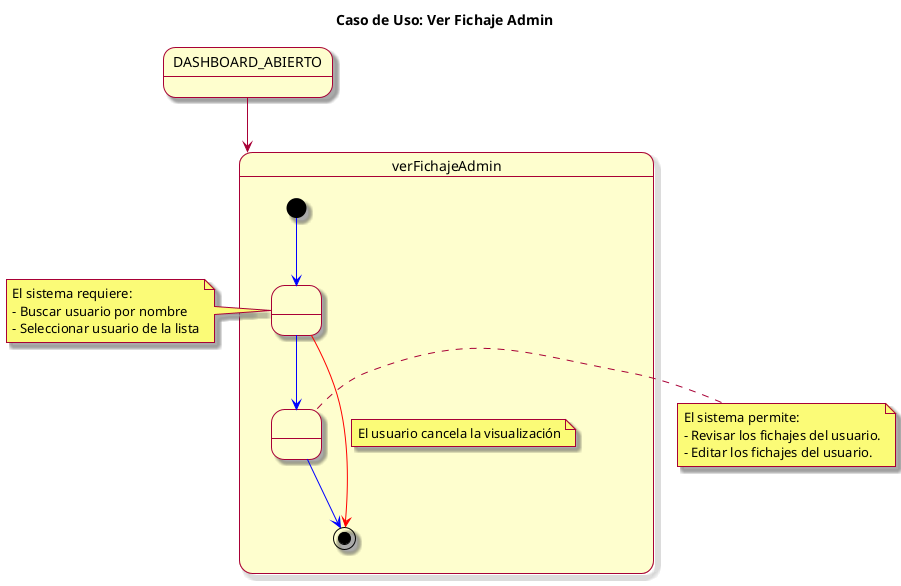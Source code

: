 @startuml
skin rose
title Caso de Uso: Ver Fichaje Admin
state DASHBOARD_ABIERTO
DASHBOARD_ABIERTO --> verFichajeAdmin

state verFichajeAdmin {
    [*] -[#blue]-> seleccionarUsuario
    state " " as seleccionarUsuario
    seleccionarUsuario -[#blue]-> mostrarFichaje
    state " " as mostrarFichaje
    mostrarFichaje -[#blue]-> [*]

    seleccionarUsuario -[#red]-> [*]
    note on link: El usuario cancela la visualización

}

note left of seleccionarUsuario
    El sistema requiere:
    - Buscar usuario por nombre
    - Seleccionar usuario de la lista
end note

note left of mostrarFichaje
    El sistema permite:
    - Revisar los fichajes del usuario.
    - Editar los fichajes del usuario.
end note

@enduml